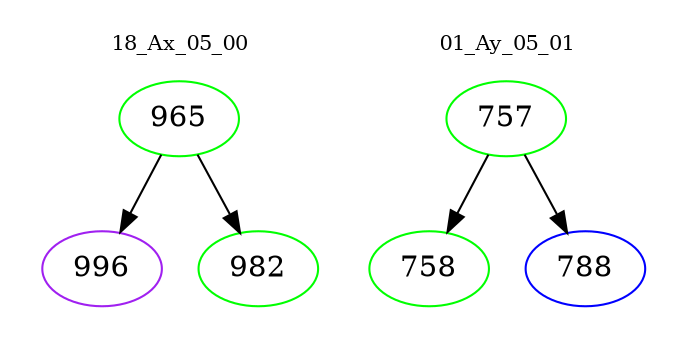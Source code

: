 digraph{
subgraph cluster_0 {
color = white
label = "18_Ax_05_00";
fontsize=10;
T0_965 [label="965", color="green"]
T0_965 -> T0_996 [color="black"]
T0_996 [label="996", color="purple"]
T0_965 -> T0_982 [color="black"]
T0_982 [label="982", color="green"]
}
subgraph cluster_1 {
color = white
label = "01_Ay_05_01";
fontsize=10;
T1_757 [label="757", color="green"]
T1_757 -> T1_758 [color="black"]
T1_758 [label="758", color="green"]
T1_757 -> T1_788 [color="black"]
T1_788 [label="788", color="blue"]
}
}
